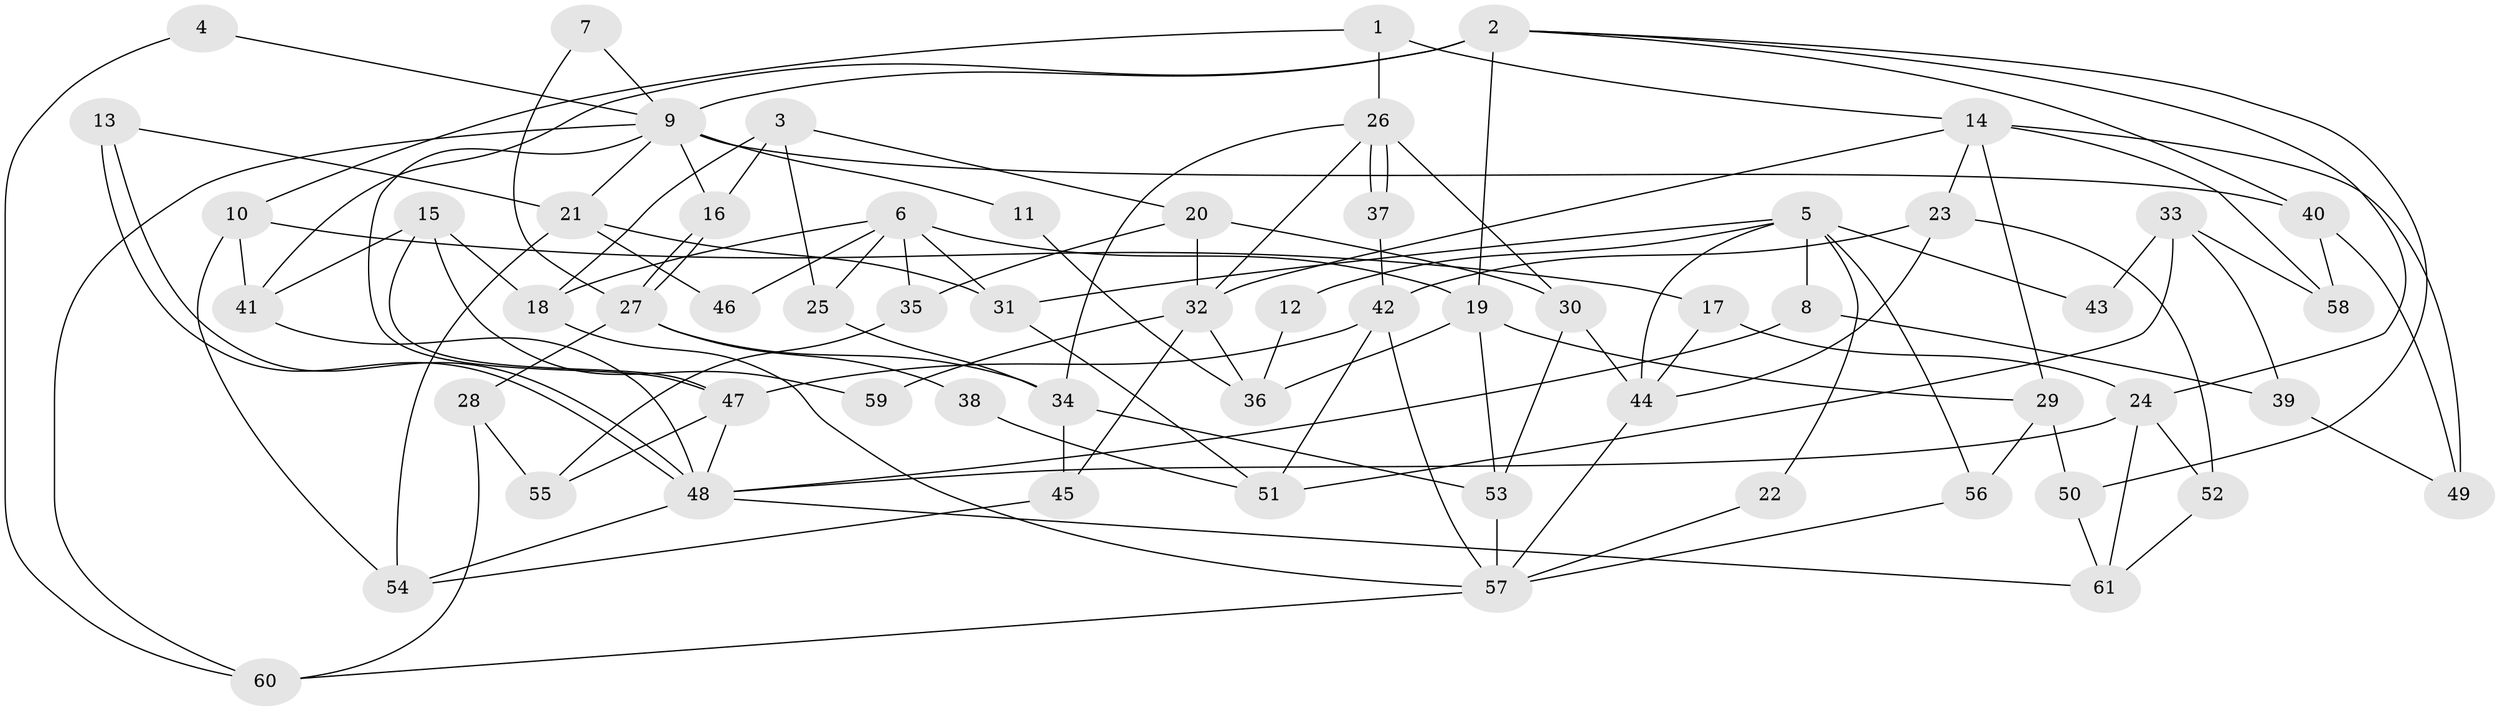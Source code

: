 // Generated by graph-tools (version 1.1) at 2025/49/03/09/25 04:49:41]
// undirected, 61 vertices, 122 edges
graph export_dot {
graph [start="1"]
  node [color=gray90,style=filled];
  1;
  2;
  3;
  4;
  5;
  6;
  7;
  8;
  9;
  10;
  11;
  12;
  13;
  14;
  15;
  16;
  17;
  18;
  19;
  20;
  21;
  22;
  23;
  24;
  25;
  26;
  27;
  28;
  29;
  30;
  31;
  32;
  33;
  34;
  35;
  36;
  37;
  38;
  39;
  40;
  41;
  42;
  43;
  44;
  45;
  46;
  47;
  48;
  49;
  50;
  51;
  52;
  53;
  54;
  55;
  56;
  57;
  58;
  59;
  60;
  61;
  1 -- 26;
  1 -- 10;
  1 -- 14;
  2 -- 24;
  2 -- 19;
  2 -- 9;
  2 -- 40;
  2 -- 41;
  2 -- 50;
  3 -- 25;
  3 -- 16;
  3 -- 18;
  3 -- 20;
  4 -- 9;
  4 -- 60;
  5 -- 44;
  5 -- 31;
  5 -- 8;
  5 -- 12;
  5 -- 22;
  5 -- 43;
  5 -- 56;
  6 -- 19;
  6 -- 18;
  6 -- 25;
  6 -- 31;
  6 -- 35;
  6 -- 46;
  7 -- 27;
  7 -- 9;
  8 -- 48;
  8 -- 39;
  9 -- 40;
  9 -- 11;
  9 -- 16;
  9 -- 21;
  9 -- 47;
  9 -- 60;
  10 -- 54;
  10 -- 41;
  10 -- 17;
  11 -- 36;
  12 -- 36;
  13 -- 48;
  13 -- 48;
  13 -- 21;
  14 -- 29;
  14 -- 23;
  14 -- 32;
  14 -- 49;
  14 -- 58;
  15 -- 41;
  15 -- 18;
  15 -- 47;
  15 -- 59;
  16 -- 27;
  16 -- 27;
  17 -- 44;
  17 -- 24;
  18 -- 57;
  19 -- 29;
  19 -- 53;
  19 -- 36;
  20 -- 30;
  20 -- 32;
  20 -- 35;
  21 -- 54;
  21 -- 31;
  21 -- 46;
  22 -- 57;
  23 -- 52;
  23 -- 42;
  23 -- 44;
  24 -- 48;
  24 -- 52;
  24 -- 61;
  25 -- 34;
  26 -- 32;
  26 -- 37;
  26 -- 37;
  26 -- 30;
  26 -- 34;
  27 -- 28;
  27 -- 34;
  27 -- 38;
  28 -- 55;
  28 -- 60;
  29 -- 56;
  29 -- 50;
  30 -- 53;
  30 -- 44;
  31 -- 51;
  32 -- 36;
  32 -- 45;
  32 -- 59;
  33 -- 58;
  33 -- 51;
  33 -- 39;
  33 -- 43;
  34 -- 45;
  34 -- 53;
  35 -- 55;
  37 -- 42;
  38 -- 51;
  39 -- 49;
  40 -- 49;
  40 -- 58;
  41 -- 48;
  42 -- 47;
  42 -- 51;
  42 -- 57;
  44 -- 57;
  45 -- 54;
  47 -- 48;
  47 -- 55;
  48 -- 54;
  48 -- 61;
  50 -- 61;
  52 -- 61;
  53 -- 57;
  56 -- 57;
  57 -- 60;
}
